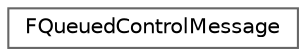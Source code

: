 digraph "Graphical Class Hierarchy"
{
 // INTERACTIVE_SVG=YES
 // LATEX_PDF_SIZE
  bgcolor="transparent";
  edge [fontname=Helvetica,fontsize=10,labelfontname=Helvetica,labelfontsize=10];
  node [fontname=Helvetica,fontsize=10,shape=box,height=0.2,width=0.4];
  rankdir="LR";
  Node0 [id="Node000000",label="FQueuedControlMessage",height=0.2,width=0.4,color="grey40", fillcolor="white", style="filled",URL="$dd/df5/structFQueuedControlMessage.html",tooltip="A queued control channel message."];
}
